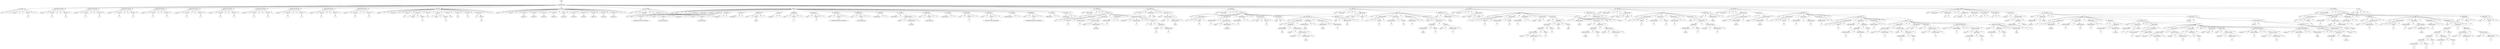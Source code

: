 digraph arbolAST{ 
      n0[label="RAIZ"];
      n1[label="INSTRUCCIONES"];
      n0 -> n1;n2[label="VECTORES"];
      n1 -> n2;n3[label="int"];
      n2 -> n3;n4[label="["];
      n2 -> n4;n5[label="]"];
      n2 -> n5;n6[label="enteros"];
      n2 -> n6;n7[label="="];
      n2 -> n7;n8[label="["];
      n2 -> n8;n9[label="NATIVO"];
      n2 -> n9;n10[label="10"];
      n9 -> n10;n11[label="]"];
      n2 -> n11;n12[label=";"];
      n2 -> n12;n13[label="ASIGNACION-VECTOR"];
      n1 -> n13;n14[label="enteros"];
      n13 -> n14;n15[label="["];
      n13 -> n15;n16[label="NATIVO"];
      n13 -> n16;n17[label="0"];
      n16 -> n17;n18[label="]"];
      n13 -> n18;n19[label="="];
      n13 -> n19;n20[label="NATIVO"];
      n13 -> n20;n21[label="10"];
      n20 -> n21;n22[label=";"];
      n13 -> n22;n23[label="ASIGNACION-VECTOR"];
      n1 -> n23;n24[label="enteros"];
      n23 -> n24;n25[label="["];
      n23 -> n25;n26[label="NATIVO"];
      n23 -> n26;n27[label="1"];
      n26 -> n27;n28[label="]"];
      n23 -> n28;n29[label="="];
      n23 -> n29;n30[label="NATIVO"];
      n23 -> n30;n31[label="5"];
      n30 -> n31;n32[label=";"];
      n23 -> n32;n33[label="ASIGNACION-VECTOR"];
      n1 -> n33;n34[label="enteros"];
      n33 -> n34;n35[label="["];
      n33 -> n35;n36[label="NATIVO"];
      n33 -> n36;n37[label="2"];
      n36 -> n37;n38[label="]"];
      n33 -> n38;n39[label="="];
      n33 -> n39;n40[label="NATIVO"];
      n33 -> n40;n41[label="8"];
      n40 -> n41;n42[label=";"];
      n33 -> n42;n43[label="ASIGNACION-VECTOR"];
      n1 -> n43;n44[label="enteros"];
      n43 -> n44;n45[label="["];
      n43 -> n45;n46[label="NATIVO"];
      n43 -> n46;n47[label="3"];
      n46 -> n47;n48[label="]"];
      n43 -> n48;n49[label="="];
      n43 -> n49;n50[label="NATIVO"];
      n43 -> n50;n51[label="1"];
      n50 -> n51;n52[label=";"];
      n43 -> n52;n53[label="ASIGNACION-VECTOR"];
      n1 -> n53;n54[label="enteros"];
      n53 -> n54;n55[label="["];
      n53 -> n55;n56[label="NATIVO"];
      n53 -> n56;n57[label="4"];
      n56 -> n57;n58[label="]"];
      n53 -> n58;n59[label="="];
      n53 -> n59;n60[label="NATIVO"];
      n53 -> n60;n61[label="3"];
      n60 -> n61;n62[label=";"];
      n53 -> n62;n63[label="ASIGNACION-VECTOR"];
      n1 -> n63;n64[label="enteros"];
      n63 -> n64;n65[label="["];
      n63 -> n65;n66[label="NATIVO"];
      n63 -> n66;n67[label="5"];
      n66 -> n67;n68[label="]"];
      n63 -> n68;n69[label="="];
      n63 -> n69;n70[label="NATIVO"];
      n63 -> n70;n71[label="7"];
      n70 -> n71;n72[label=";"];
      n63 -> n72;n73[label="ASIGNACION-VECTOR"];
      n1 -> n73;n74[label="enteros"];
      n73 -> n74;n75[label="["];
      n73 -> n75;n76[label="NATIVO"];
      n73 -> n76;n77[label="6"];
      n76 -> n77;n78[label="]"];
      n73 -> n78;n79[label="="];
      n73 -> n79;n80[label="NATIVO"];
      n73 -> n80;n81[label="9"];
      n80 -> n81;n82[label=";"];
      n73 -> n82;n83[label="ASIGNACION-VECTOR"];
      n1 -> n83;n84[label="enteros"];
      n83 -> n84;n85[label="["];
      n83 -> n85;n86[label="NATIVO"];
      n83 -> n86;n87[label="7"];
      n86 -> n87;n88[label="]"];
      n83 -> n88;n89[label="="];
      n83 -> n89;n90[label="NATIVO"];
      n83 -> n90;n91[label="6"];
      n90 -> n91;n92[label=";"];
      n83 -> n92;n93[label="ASIGNACION-VECTOR"];
      n1 -> n93;n94[label="enteros"];
      n93 -> n94;n95[label="["];
      n93 -> n95;n96[label="NATIVO"];
      n93 -> n96;n97[label="8"];
      n96 -> n97;n98[label="]"];
      n93 -> n98;n99[label="="];
      n93 -> n99;n100[label="NATIVO"];
      n93 -> n100;n101[label="2"];
      n100 -> n101;n102[label=";"];
      n93 -> n102;n103[label="ASIGNACION-VECTOR"];
      n1 -> n103;n104[label="enteros"];
      n103 -> n104;n105[label="["];
      n103 -> n105;n106[label="NATIVO"];
      n103 -> n106;n107[label="9"];
      n106 -> n107;n108[label="]"];
      n103 -> n108;n109[label="="];
      n103 -> n109;n110[label="NATIVO"];
      n103 -> n110;n111[label="4"];
      n110 -> n111;n112[label=";"];
      n103 -> n112;n113[label="VECTORES"];
      n1 -> n113;n114[label="double"];
      n113 -> n114;n115[label="["];
      n113 -> n115;n116[label="]"];
      n113 -> n116;n117[label="decimales"];
      n113 -> n117;n118[label="="];
      n113 -> n118;n119[label="{"];
      n113 -> n119;n120[label="NATIVO"];
      n113 -> n120;n121[label="3.2"];
      n120 -> n121;n122[label=","];
      n113 -> n122;n123[label="CASTEO"];
      n113 -> n123;n124[label="("];
      n123 -> n124;n125[label="double"];
      n123 -> n125;n126[label=")"];
      n123 -> n126;n127[label="NATIVO"];
      n123 -> n127;n128[label="5"];
      n127 -> n128;n129[label=","];
      n113 -> n129;n130[label="NATIVO"];
      n113 -> n130;n131[label="4.5"];
      n130 -> n131;n132[label=","];
      n113 -> n132;n133[label="CASTEO"];
      n113 -> n133;n134[label="("];
      n133 -> n134;n135[label="double"];
      n133 -> n135;n136[label=")"];
      n133 -> n136;n137[label="NATIVO"];
      n133 -> n137;n138[label="1"];
      n137 -> n138;n139[label=","];
      n113 -> n139;n140[label="NATIVO"];
      n113 -> n140;n141[label="0.25"];
      n140 -> n141;n142[label=","];
      n113 -> n142;n143[label="NATIVO"];
      n113 -> n143;n144[label="10.0"];
      n143 -> n144;n145[label=","];
      n113 -> n145;n146[label="NATIVO"];
      n113 -> n146;n147[label="7.5"];
      n146 -> n147;n148[label=","];
      n113 -> n148;n149[label="ARITMETICA"];
      n113 -> n149;n150[label="6"];
      n149 -> n150;n151[label="NATIVO"];
      n149 -> n151;n152[label="8.5"];
      n151 -> n152;n153[label=","];
      n113 -> n153;n154[label="}"];
      n113 -> n154;n155[label=";"];
      n113 -> n155;n156[label="VECTORES"];
      n1 -> n156;n157[label="string"];
      n156 -> n157;n158[label="["];
      n156 -> n158;n159[label="]"];
      n156 -> n159;n160[label="tablas"];
      n156 -> n160;n161[label="="];
      n156 -> n161;n162[label="{"];
      n156 -> n162;n163[label="NATIVO"];
      n156 -> n163;n164[label="Tabla del 1"];
      n163 -> n164;n165[label=","];
      n156 -> n165;n166[label="NATIVO"];
      n156 -> n166;n167[label="Tabla del 2"];
      n166 -> n167;n168[label=","];
      n156 -> n168;n169[label="NATIVO"];
      n156 -> n169;n170[label="Tabla del 3"];
      n169 -> n170;n171[label=","];
      n156 -> n171;n172[label="NATIVO"];
      n156 -> n172;n173[label="Tabla del 4"];
      n172 -> n173;n174[label=","];
      n156 -> n174;n175[label="NATIVO"];
      n156 -> n175;n176[label="Tabla del 5"];
      n175 -> n176;n177[label=","];
      n156 -> n177;n178[label="NATIVO"];
      n156 -> n178;n179[label="Tabla del 6"];
      n178 -> n179;n180[label=","];
      n156 -> n180;n181[label="NATIVO"];
      n156 -> n181;n182[label="Tabla del 7"];
      n181 -> n182;n183[label=","];
      n156 -> n183;n184[label="NATIVO"];
      n156 -> n184;n185[label="Tabla del 8"];
      n184 -> n185;n186[label=","];
      n156 -> n186;n187[label="NATIVO"];
      n156 -> n187;n188[label="Tabla del 9"];
      n187 -> n188;n189[label=","];
      n156 -> n189;n190[label="NATIVO"];
      n156 -> n190;n191[label="Tabla del 10"];
      n190 -> n191;n192[label=","];
      n156 -> n192;n193[label="}"];
      n156 -> n193;n194[label=";"];
      n156 -> n194;n195[label="VECTORES"];
      n1 -> n195;n196[label="char"];
      n195 -> n196;n197[label="["];
      n195 -> n197;n198[label="]"];
      n195 -> n198;n199[label="abecedario"];
      n195 -> n199;n200[label="="];
      n195 -> n200;n201[label="["];
      n195 -> n201;n202[label="NATIVO"];
      n195 -> n202;n203[label="26"];
      n202 -> n203;n204[label="]"];
      n195 -> n204;n205[label=";"];
      n195 -> n205;n206[label="METODO"];
      n1 -> n206;n207[label="void"];
      n206 -> n207;n208[label="main"];
      n206 -> n208;n209[label="("];
      n206 -> n209;n210[label=")"];
      n206 -> n210;n211[label="{"];
      n206 -> n211;n212[label="IMPRESION"];
      n206 -> n212;n213[label="print"];
      n212 -> n213;n214[label="("];
      n212 -> n214;n215[label="NATIVO"];
      n212 -> n215;n216[label="######## Enteros ########"];
      n215 -> n216;n217[label=")"];
      n212 -> n217;n218[label=";"];
      n212 -> n218;n219[label="IMPRESION"];
      n206 -> n219;n220[label="print"];
      n219 -> n220;n221[label="("];
      n219 -> n221;n222[label="NATIVO"];
      n219 -> n222;n223[label="Vector Desordenado:"];
      n222 -> n223;n224[label=")"];
      n219 -> n224;n225[label=";"];
      n219 -> n225;n226[label="LLAMADA"];
      n206 -> n226;n227[label="printenteros"];
      n226 -> n227;n228[label="("];
      n226 -> n228;n229[label=")"];
      n226 -> n229;n230[label="IMPRESION"];
      n206 -> n230;n231[label="print"];
      n230 -> n231;n232[label="("];
      n230 -> n232;n233[label="NATIVO"];
      n230 -> n233;n234[label="Vector Ordenado:"];
      n233 -> n234;n235[label=")"];
      n230 -> n235;n236[label=";"];
      n230 -> n236;n237[label="LLAMADA"];
      n206 -> n237;n238[label="sortenteros"];
      n237 -> n238;n239[label="("];
      n237 -> n239;n240[label=")"];
      n237 -> n240;n241[label="LLAMADA"];
      n206 -> n241;n242[label="printenteros"];
      n241 -> n242;n243[label="("];
      n241 -> n243;n244[label=")"];
      n241 -> n244;n245[label="IMPRESION"];
      n206 -> n245;n246[label="print"];
      n245 -> n246;n247[label="("];
      n245 -> n247;n248[label="NATIVO"];
      n245 -> n248;n249[label="Pares:"];
      n248 -> n249;n250[label=")"];
      n245 -> n250;n251[label=";"];
      n245 -> n251;n252[label="LLAMADA"];
      n206 -> n252;n253[label="printpares"];
      n252 -> n253;n254[label="("];
      n252 -> n254;n255[label=")"];
      n252 -> n255;n256[label="IMPRESION"];
      n206 -> n256;n257[label="print"];
      n256 -> n257;n258[label="("];
      n256 -> n258;n259[label="NATIVO"];
      n256 -> n259;n260[label=""];
      n259 -> n260;n261[label=")"];
      n256 -> n261;n262[label=";"];
      n256 -> n262;n263[label="IMPRESION"];
      n206 -> n263;n264[label="print"];
      n263 -> n264;n265[label="("];
      n263 -> n265;n266[label="NATIVO"];
      n263 -> n266;n267[label=""];
      n266 -> n267;n268[label=")"];
      n263 -> n268;n269[label=";"];
      n263 -> n269;n270[label="IMPRESION"];
      n206 -> n270;n271[label="print"];
      n270 -> n271;n272[label="("];
      n270 -> n272;n273[label="NATIVO"];
      n270 -> n273;n274[label="######## Decimales ########"];
      n273 -> n274;n275[label=")"];
      n270 -> n275;n276[label=";"];
      n270 -> n276;n277[label="IMPRESION"];
      n206 -> n277;n278[label="print"];
      n277 -> n278;n279[label="("];
      n277 -> n279;n280[label="NATIVO"];
      n277 -> n280;n281[label="Vector Desordenado:"];
      n280 -> n281;n282[label=")"];
      n277 -> n282;n283[label=";"];
      n277 -> n283;n284[label="LLAMADA"];
      n206 -> n284;n285[label="printdecimales"];
      n284 -> n285;n286[label="("];
      n284 -> n286;n287[label=")"];
      n284 -> n287;n288[label="LLAMADA"];
      n206 -> n288;n289[label="sortdecimales"];
      n288 -> n289;n290[label="("];
      n288 -> n290;n291[label="FUNCION-NATIVA"];
      n288 -> n291;n292[label="length"];
      n291 -> n292;n293[label="("];
      n291 -> n293;n294[label="IDENTIFICADOR"];
      n291 -> n294;n295[label="decimales"];
      n294 -> n295;n296[label=")"];
      n291 -> n296;n297[label=")"];
      n288 -> n297;n298[label="IMPRESION"];
      n206 -> n298;n299[label="print"];
      n298 -> n299;n300[label="("];
      n298 -> n300;n301[label="NATIVO"];
      n298 -> n301;n302[label="Vector Ordenado:"];
      n301 -> n302;n303[label=")"];
      n298 -> n303;n304[label=";"];
      n298 -> n304;n305[label="LLAMADA"];
      n206 -> n305;n306[label="printdecimales"];
      n305 -> n306;n307[label="("];
      n305 -> n307;n308[label=")"];
      n305 -> n308;n309[label="IMPRESION"];
      n206 -> n309;n310[label="print"];
      n309 -> n310;n311[label="("];
      n309 -> n311;n312[label="NATIVO"];
      n309 -> n312;n313[label=""];
      n312 -> n313;n314[label=")"];
      n309 -> n314;n315[label=";"];
      n309 -> n315;n316[label="IMPRESION"];
      n206 -> n316;n317[label="print"];
      n316 -> n317;n318[label="("];
      n316 -> n318;n319[label="NATIVO"];
      n316 -> n319;n320[label="######## Tablas ########"];
      n319 -> n320;n321[label=")"];
      n316 -> n321;n322[label=";"];
      n316 -> n322;n323[label="LLAMADA"];
      n206 -> n323;n324[label="tablasdemultiplicar"];
      n323 -> n324;n325[label="("];
      n323 -> n325;n326[label=")"];
      n323 -> n326;n327[label="IMPRESION"];
      n206 -> n327;n328[label="print"];
      n327 -> n328;n329[label="("];
      n327 -> n329;n330[label="NATIVO"];
      n327 -> n330;n331[label="######## Abecedario ########"];
      n330 -> n331;n332[label=")"];
      n327 -> n332;n333[label=";"];
      n327 -> n333;n334[label="LLAMADA"];
      n206 -> n334;n335[label="fillabecedario"];
      n334 -> n335;n336[label="("];
      n334 -> n336;n337[label=")"];
      n334 -> n337;n338[label="LLAMADA"];
      n206 -> n338;n339[label="printtriangulo"];
      n338 -> n339;n340[label="("];
      n338 -> n340;n341[label=")"];
      n338 -> n341;n342[label="}"];
      n206 -> n342;n343[label="METODO"];
      n1 -> n343;n344[label="void"];
      n343 -> n344;n345[label="fillabecedario"];
      n343 -> n345;n346[label="("];
      n343 -> n346;n347[label=")"];
      n343 -> n347;n348[label="{"];
      n343 -> n348;n349[label="FOR"];
      n343 -> n349;n350[label="for"];
      n349 -> n350;n351[label="("];
      n349 -> n351;n352[label="DECLARACION"];
      n349 -> n352;n353[label="int"];
      n352 -> n353;n354[label="i"];
      n352 -> n354;n355[label="="];
      n352 -> n355;n356[label="NATIVO"];
      n352 -> n356;n357[label="0"];
      n356 -> n357;n358[label=";"];
      n352 -> n358;n359[label=";"];
      n349 -> n359;n360[label="RELACIONAL"];
      n349 -> n360;n361[label="IDENTIFICADOR"];
      n360 -> n361;n362[label="i"];
      n361 -> n362;n363[label="<"];
      n360 -> n363;n364[label="FUNCION-NATIVA"];
      n360 -> n364;n365[label="length"];
      n364 -> n365;n366[label="("];
      n364 -> n366;n367[label="IDENTIFICADOR"];
      n364 -> n367;n368[label="abecedario"];
      n367 -> n368;n369[label=")"];
      n364 -> n369;n370[label=";"];
      n349 -> n370;n371[label="INCREMENTO"];
      n349 -> n371;n372[label="IDENTIFICADOR"];
      n371 -> n372;n373[label="i"];
      n372 -> n373;n374[label="+"];
      n371 -> n374;n375[label="+"];
      n371 -> n375;n376[label=")"];
      n349 -> n376;n377[label="{"];
      n349 -> n377;n378[label="ASIGNACION-VECTOR"];
      n349 -> n378;n379[label="abecedario"];
      n378 -> n379;n380[label="["];
      n378 -> n380;n381[label="IDENTIFICADOR"];
      n378 -> n381;n382[label="i"];
      n381 -> n382;n383[label="]"];
      n378 -> n383;n384[label="="];
      n378 -> n384;n385[label="CASTEO"];
      n378 -> n385;n386[label="("];
      n385 -> n386;n387[label="char"];
      n385 -> n387;n388[label=")"];
      n385 -> n388;n389[label="ARITMETICA"];
      n385 -> n389;n390[label="NATIVO"];
      n389 -> n390;n391[label="97"];
      n390 -> n391;n392[label="+"];
      n389 -> n392;n393[label="IDENTIFICADOR"];
      n389 -> n393;n394[label="i"];
      n393 -> n394;n395[label=";"];
      n378 -> n395;n396[label="}"];
      n349 -> n396;n397[label="}"];
      n343 -> n397;n398[label="FUNCION"];
      n1 -> n398;n399[label="int"];
      n398 -> n399;n400[label="getval"];
      n398 -> n400;n401[label="("];
      n398 -> n401;n402[label="PARAMETROS"];
      n398 -> n402;n403[label="int"];
      n402 -> n403;n404[label="indice"];
      n402 -> n404;n405[label=")"];
      n398 -> n405;n406[label="{"];
      n398 -> n406;n407[label="RETURN"];
      n398 -> n407;n408[label="return"];
      n407 -> n408;n409[label="ACCESO-VECTOR"];
      n407 -> n409;n410[label="enteros"];
      n409 -> n410;n411[label="["];
      n409 -> n411;n412[label="IDENTIFICADOR"];
      n409 -> n412;n413[label="indice"];
      n412 -> n413;n414[label="]"];
      n409 -> n414;n415[label=";"];
      n407 -> n415;n416[label="}"];
      n398 -> n416;n417[label="METODO"];
      n1 -> n417;n418[label="void"];
      n417 -> n418;n419[label="printtriangulo"];
      n417 -> n419;n420[label="("];
      n417 -> n420;n421[label=")"];
      n417 -> n421;n422[label="{"];
      n417 -> n422;n423[label="FOR"];
      n417 -> n423;n424[label="for"];
      n423 -> n424;n425[label="("];
      n423 -> n425;n426[label="DECLARACION"];
      n423 -> n426;n427[label="int"];
      n426 -> n427;n428[label="i"];
      n426 -> n428;n429[label="="];
      n426 -> n429;n430[label="NATIVO"];
      n426 -> n430;n431[label="0"];
      n430 -> n431;n432[label=";"];
      n426 -> n432;n433[label=";"];
      n423 -> n433;n434[label="RELACIONAL"];
      n423 -> n434;n435[label="IDENTIFICADOR"];
      n434 -> n435;n436[label="i"];
      n435 -> n436;n437[label="<"];
      n434 -> n437;n438[label="FUNCION-NATIVA"];
      n434 -> n438;n439[label="length"];
      n438 -> n439;n440[label="("];
      n438 -> n440;n441[label="IDENTIFICADOR"];
      n438 -> n441;n442[label="abecedario"];
      n441 -> n442;n443[label=")"];
      n438 -> n443;n444[label=";"];
      n423 -> n444;n445[label="INCREMENTO"];
      n423 -> n445;n446[label="IDENTIFICADOR"];
      n445 -> n446;n447[label="i"];
      n446 -> n447;n448[label="+"];
      n445 -> n448;n449[label="+"];
      n445 -> n449;n450[label=")"];
      n423 -> n450;n451[label="{"];
      n423 -> n451;n452[label="DECLARACION"];
      n423 -> n452;n453[label="int"];
      n452 -> n453;n454[label="indice"];
      n452 -> n454;n455[label="="];
      n452 -> n455;n456[label="NATIVO"];
      n452 -> n456;n457[label="0"];
      n456 -> n457;n458[label=";"];
      n452 -> n458;n459[label="DECLARACION"];
      n423 -> n459;n460[label="string"];
      n459 -> n460;n461[label="fila"];
      n459 -> n461;n462[label=";"];
      n459 -> n462;n463[label="DO_WHILE"];
      n423 -> n463;n464[label="do"];
      n463 -> n464;n465[label="{"];
      n463 -> n465;n466[label="ASIGNACION"];
      n463 -> n466;n467[label="fila"];
      n466 -> n467;n468[label="="];
      n466 -> n468;n469[label="ARITMETICA"];
      n466 -> n469;n470[label="IDENTIFICADOR"];
      n469 -> n470;n471[label="fila"];
      n470 -> n471;n472[label="+"];
      n469 -> n472;n473[label="FUNCION-NATIVA"];
      n469 -> n473;n474[label="tostring"];
      n473 -> n474;n475[label="("];
      n473 -> n475;n476[label="ACCESO-VECTOR"];
      n473 -> n476;n477[label="abecedario"];
      n476 -> n477;n478[label="["];
      n476 -> n478;n479[label="IDENTIFICADOR"];
      n476 -> n479;n480[label="indice"];
      n479 -> n480;n481[label="]"];
      n476 -> n481;n482[label=")"];
      n473 -> n482;n483[label=";"];
      n466 -> n483;n484[label="INCREMENTO"];
      n463 -> n484;n485[label="IDENTIFICADOR"];
      n484 -> n485;n486[label="indice"];
      n485 -> n486;n487[label="+"];
      n484 -> n487;n488[label="+"];
      n484 -> n488;n489[label="("];
      n463 -> n489;n490[label="RELACIONAL"];
      n463 -> n490;n491[label="IDENTIFICADOR"];
      n490 -> n491;n492[label="indice"];
      n491 -> n492;n493[label="<"];
      n490 -> n493;n494[label="IDENTIFICADOR"];
      n490 -> n494;n495[label="i"];
      n494 -> n495;n496[label=")"];
      n463 -> n496;n497[label="}"];
      n463 -> n497;n498[label="IMPRESION"];
      n423 -> n498;n499[label="print"];
      n498 -> n499;n500[label="("];
      n498 -> n500;n501[label="IDENTIFICADOR"];
      n498 -> n501;n502[label="fila"];
      n501 -> n502;n503[label=")"];
      n498 -> n503;n504[label=";"];
      n498 -> n504;n505[label="}"];
      n423 -> n505;n506[label="}"];
      n417 -> n506;n507[label="METODO"];
      n1 -> n507;n508[label="void"];
      n507 -> n508;n509[label="printenteros"];
      n507 -> n509;n510[label="("];
      n507 -> n510;n511[label=")"];
      n507 -> n511;n512[label="{"];
      n507 -> n512;n513[label="DECLARACION"];
      n507 -> n513;n514[label="string"];
      n513 -> n514;n515[label="cadena"];
      n513 -> n515;n516[label="="];
      n513 -> n516;n517[label="NATIVO"];
      n513 -> n517;n518[label=" "];
      n517 -> n518;n519[label=";"];
      n513 -> n519;n520[label="FOR"];
      n507 -> n520;n521[label="for"];
      n520 -> n521;n522[label="("];
      n520 -> n522;n523[label="DECLARACION"];
      n520 -> n523;n524[label="int"];
      n523 -> n524;n525[label="i"];
      n523 -> n525;n526[label="="];
      n523 -> n526;n527[label="NATIVO"];
      n523 -> n527;n528[label="0"];
      n527 -> n528;n529[label=";"];
      n523 -> n529;n530[label=";"];
      n520 -> n530;n531[label="RELACIONAL"];
      n520 -> n531;n532[label="IDENTIFICADOR"];
      n531 -> n532;n533[label="i"];
      n532 -> n533;n534[label="<"];
      n531 -> n534;n535[label="NATIVO"];
      n531 -> n535;n536[label="10"];
      n535 -> n536;n537[label=";"];
      n520 -> n537;n538[label="INCREMENTO"];
      n520 -> n538;n539[label="IDENTIFICADOR"];
      n538 -> n539;n540[label="i"];
      n539 -> n540;n541[label="+"];
      n538 -> n541;n542[label="+"];
      n538 -> n542;n543[label=")"];
      n520 -> n543;n544[label="{"];
      n520 -> n544;n545[label="ASIGNACION"];
      n520 -> n545;n546[label="cadena"];
      n545 -> n546;n547[label="="];
      n545 -> n547;n548[label="ARITMETICA"];
      n545 -> n548;n549[label="ARITMETICA"];
      n548 -> n549;n550[label="IDENTIFICADOR"];
      n549 -> n550;n551[label="cadena"];
      n550 -> n551;n552[label="+"];
      n549 -> n552;n553[label="NATIVO"];
      n549 -> n553;n554[label=" | "];
      n553 -> n554;n555[label="+"];
      n548 -> n555;n556[label="LLAMADA"];
      n548 -> n556;n557[label="getval"];
      n556 -> n557;n558[label="("];
      n556 -> n558;n559[label="IDENTIFICADOR"];
      n556 -> n559;n560[label="i"];
      n559 -> n560;n561[label=")"];
      n556 -> n561;n562[label=";"];
      n545 -> n562;n563[label="}"];
      n520 -> n563;n564[label="IMPRESION"];
      n507 -> n564;n565[label="print"];
      n564 -> n565;n566[label="("];
      n564 -> n566;n567[label="IDENTIFICADOR"];
      n564 -> n567;n568[label="cadena"];
      n567 -> n568;n569[label=")"];
      n564 -> n569;n570[label=";"];
      n564 -> n570;n571[label="}"];
      n507 -> n571;n572[label="METODO"];
      n1 -> n572;n573[label="void"];
      n572 -> n573;n574[label="printpares"];
      n572 -> n574;n575[label="("];
      n572 -> n575;n576[label=")"];
      n572 -> n576;n577[label="{"];
      n572 -> n577;n578[label="DECLARACION"];
      n572 -> n578;n579[label="string"];
      n578 -> n579;n580[label="cadena"];
      n578 -> n580;n581[label="="];
      n578 -> n581;n582[label="NATIVO"];
      n578 -> n582;n583[label=" "];
      n582 -> n583;n584[label=";"];
      n578 -> n584;n585[label="FOR"];
      n572 -> n585;n586[label="for"];
      n585 -> n586;n587[label="("];
      n585 -> n587;n588[label="DECLARACION"];
      n585 -> n588;n589[label="int"];
      n588 -> n589;n590[label="i"];
      n588 -> n590;n591[label="="];
      n588 -> n591;n592[label="NATIVO"];
      n588 -> n592;n593[label="0"];
      n592 -> n593;n594[label=";"];
      n588 -> n594;n595[label=";"];
      n585 -> n595;n596[label="RELACIONAL"];
      n585 -> n596;n597[label="IDENTIFICADOR"];
      n596 -> n597;n598[label="i"];
      n597 -> n598;n599[label="<"];
      n596 -> n599;n600[label="NATIVO"];
      n596 -> n600;n601[label="10"];
      n600 -> n601;n602[label=";"];
      n585 -> n602;n603[label="INCREMENTO"];
      n585 -> n603;n604[label="IDENTIFICADOR"];
      n603 -> n604;n605[label="i"];
      n604 -> n605;n606[label="+"];
      n603 -> n606;n607[label="+"];
      n603 -> n607;n608[label=")"];
      n585 -> n608;n609[label="{"];
      n585 -> n609;n610[label="DECLARACION"];
      n585 -> n610;n611[label="boolean"];
      n610 -> n611;n612[label="espar"];
      n610 -> n612;n613[label=";"];
      n610 -> n613;n614[label="ASIGNACION"];
      n585 -> n614;n615[label="espar"];
      n614 -> n615;n616[label="="];
      n614 -> n616;n617[label="TERNARIO"];
      n614 -> n617;n618[label="RELACIONAL"];
      n617 -> n618;n619[label="ARITMETICA"];
      n618 -> n619;n620[label="ACCESO-VECTOR"];
      n619 -> n620;n621[label="enteros"];
      n620 -> n621;n622[label="["];
      n620 -> n622;n623[label="IDENTIFICADOR"];
      n620 -> n623;n624[label="i"];
      n623 -> n624;n625[label="]"];
      n620 -> n625;n626[label="%"];
      n619 -> n626;n627[label="NATIVO"];
      n619 -> n627;n628[label="2"];
      n627 -> n628;n629[label="=="];
      n618 -> n629;n630[label="NATIVO"];
      n618 -> n630;n631[label="0"];
      n630 -> n631;n632[label="?"];
      n617 -> n632;n633[label="NATIVO"];
      n617 -> n633;n634[label="true"];
      n633 -> n634;n635[label=":"];
      n617 -> n635;n636[label="NATIVO"];
      n617 -> n636;n637[label="false"];
      n636 -> n637;n638[label=";"];
      n614 -> n638;n639[label="IF"];
      n585 -> n639;n640[label="if"];
      n639 -> n640;n641[label="("];
      n639 -> n641;n642[label="IDENTIFICADOR"];
      n639 -> n642;n643[label="espar"];
      n642 -> n643;n644[label=")"];
      n639 -> n644;n645[label="{"];
      n639 -> n645;n646[label="ASIGNACION"];
      n639 -> n646;n647[label="cadena"];
      n646 -> n647;n648[label="="];
      n646 -> n648;n649[label="ARITMETICA"];
      n646 -> n649;n650[label="ARITMETICA"];
      n649 -> n650;n651[label="IDENTIFICADOR"];
      n650 -> n651;n652[label="cadena"];
      n651 -> n652;n653[label="+"];
      n650 -> n653;n654[label="NATIVO"];
      n650 -> n654;n655[label=" | "];
      n654 -> n655;n656[label="+"];
      n649 -> n656;n657[label="ACCESO-VECTOR"];
      n649 -> n657;n658[label="enteros"];
      n657 -> n658;n659[label="["];
      n657 -> n659;n660[label="IDENTIFICADOR"];
      n657 -> n660;n661[label="i"];
      n660 -> n661;n662[label="]"];
      n657 -> n662;n663[label=";"];
      n646 -> n663;n664[label="}"];
      n639 -> n664;n665[label="else"];
      n639 -> n665;n666[label="{"];
      n639 -> n666;n667[label="}"];
      n639 -> n667;n668[label="}"];
      n585 -> n668;n669[label="IMPRESION"];
      n572 -> n669;n670[label="print"];
      n669 -> n670;n671[label="("];
      n669 -> n671;n672[label="IDENTIFICADOR"];
      n669 -> n672;n673[label="cadena"];
      n672 -> n673;n674[label=")"];
      n669 -> n674;n675[label=";"];
      n669 -> n675;n676[label="}"];
      n572 -> n676;n677[label="METODO"];
      n1 -> n677;n678[label="void"];
      n677 -> n678;n679[label="printdecimales"];
      n677 -> n679;n680[label="("];
      n677 -> n680;n681[label=")"];
      n677 -> n681;n682[label="{"];
      n677 -> n682;n683[label="DECLARACION"];
      n677 -> n683;n684[label="string"];
      n683 -> n684;n685[label="cadena"];
      n683 -> n685;n686[label="="];
      n683 -> n686;n687[label="NATIVO"];
      n683 -> n687;n688[label=" "];
      n687 -> n688;n689[label=";"];
      n683 -> n689;n690[label="FOR"];
      n677 -> n690;n691[label="for"];
      n690 -> n691;n692[label="("];
      n690 -> n692;n693[label="DECLARACION"];
      n690 -> n693;n694[label="int"];
      n693 -> n694;n695[label="i"];
      n693 -> n695;n696[label="="];
      n693 -> n696;n697[label="NATIVO"];
      n693 -> n697;n698[label="0"];
      n697 -> n698;n699[label=";"];
      n693 -> n699;n700[label=";"];
      n690 -> n700;n701[label="RELACIONAL"];
      n690 -> n701;n702[label="IDENTIFICADOR"];
      n701 -> n702;n703[label="i"];
      n702 -> n703;n704[label="<"];
      n701 -> n704;n705[label="NATIVO"];
      n701 -> n705;n706[label="8"];
      n705 -> n706;n707[label=";"];
      n690 -> n707;n708[label="INCREMENTO"];
      n690 -> n708;n709[label="IDENTIFICADOR"];
      n708 -> n709;n710[label="i"];
      n709 -> n710;n711[label="+"];
      n708 -> n711;n712[label="+"];
      n708 -> n712;n713[label=")"];
      n690 -> n713;n714[label="{"];
      n690 -> n714;n715[label="ASIGNACION"];
      n690 -> n715;n716[label="cadena"];
      n715 -> n716;n717[label="="];
      n715 -> n717;n718[label="ARITMETICA"];
      n715 -> n718;n719[label="ARITMETICA"];
      n718 -> n719;n720[label="IDENTIFICADOR"];
      n719 -> n720;n721[label="cadena"];
      n720 -> n721;n722[label="+"];
      n719 -> n722;n723[label="NATIVO"];
      n719 -> n723;n724[label=" | "];
      n723 -> n724;n725[label="+"];
      n718 -> n725;n726[label="ACCESO-VECTOR"];
      n718 -> n726;n727[label="decimales"];
      n726 -> n727;n728[label="["];
      n726 -> n728;n729[label="IDENTIFICADOR"];
      n726 -> n729;n730[label="i"];
      n729 -> n730;n731[label="]"];
      n726 -> n731;n732[label=";"];
      n715 -> n732;n733[label="}"];
      n690 -> n733;n734[label="IMPRESION"];
      n677 -> n734;n735[label="print"];
      n734 -> n735;n736[label="("];
      n734 -> n736;n737[label="IDENTIFICADOR"];
      n734 -> n737;n738[label="cadena"];
      n737 -> n738;n739[label=")"];
      n734 -> n739;n740[label=";"];
      n734 -> n740;n741[label="}"];
      n677 -> n741;n742[label="METODO"];
      n1 -> n742;n743[label="void"];
      n742 -> n743;n744[label="sortenteros"];
      n742 -> n744;n745[label="("];
      n742 -> n745;n746[label=")"];
      n742 -> n746;n747[label="{"];
      n742 -> n747;n748[label="DECLARACION"];
      n742 -> n748;n749[label="int"];
      n748 -> n749;n750[label="n"];
      n748 -> n750;n751[label="="];
      n748 -> n751;n752[label="FUNCION-NATIVA"];
      n748 -> n752;n753[label="length"];
      n752 -> n753;n754[label="("];
      n752 -> n754;n755[label="IDENTIFICADOR"];
      n752 -> n755;n756[label="enteros"];
      n755 -> n756;n757[label=")"];
      n752 -> n757;n758[label=";"];
      n748 -> n758;n759[label="ASIGNACION"];
      n742 -> n759;n760[label="n"];
      n759 -> n760;n761[label="="];
      n759 -> n761;n762[label="FUNCION-NATIVA"];
      n759 -> n762;n763[label="length"];
      n762 -> n763;n764[label="("];
      n762 -> n764;n765[label="IDENTIFICADOR"];
      n762 -> n765;n766[label="enteros"];
      n765 -> n766;n767[label=")"];
      n762 -> n767;n768[label=";"];
      n759 -> n768;n769[label="FOR"];
      n742 -> n769;n770[label="for"];
      n769 -> n770;n771[label="("];
      n769 -> n771;n772[label="DECLARACION"];
      n769 -> n772;n773[label="int"];
      n772 -> n773;n774[label="i"];
      n772 -> n774;n775[label="="];
      n772 -> n775;n776[label="NATIVO"];
      n772 -> n776;n777[label="0"];
      n776 -> n777;n778[label=";"];
      n772 -> n778;n779[label=";"];
      n769 -> n779;n780[label="RELACIONAL"];
      n769 -> n780;n781[label="IDENTIFICADOR"];
      n780 -> n781;n782[label="i"];
      n781 -> n782;n783[label="<"];
      n780 -> n783;n784[label="IDENTIFICADOR"];
      n780 -> n784;n785[label="n"];
      n784 -> n785;n786[label=";"];
      n769 -> n786;n787[label="INCREMENTO"];
      n769 -> n787;n788[label="IDENTIFICADOR"];
      n787 -> n788;n789[label="i"];
      n788 -> n789;n790[label="+"];
      n787 -> n790;n791[label="+"];
      n787 -> n791;n792[label=")"];
      n769 -> n792;n793[label="{"];
      n769 -> n793;n794[label="FOR"];
      n769 -> n794;n795[label="for"];
      n794 -> n795;n796[label="("];
      n794 -> n796;n797[label="DECLARACION"];
      n794 -> n797;n798[label="int"];
      n797 -> n798;n799[label="j"];
      n797 -> n799;n800[label="="];
      n797 -> n800;n801[label="NATIVO"];
      n797 -> n801;n802[label="0"];
      n801 -> n802;n803[label=";"];
      n797 -> n803;n804[label=";"];
      n794 -> n804;n805[label="RELACIONAL"];
      n794 -> n805;n806[label="IDENTIFICADOR"];
      n805 -> n806;n807[label="j"];
      n806 -> n807;n808[label="<"];
      n805 -> n808;n809[label="ARITMETICA"];
      n805 -> n809;n810[label="ARITMETICA"];
      n809 -> n810;n811[label="IDENTIFICADOR"];
      n810 -> n811;n812[label="n"];
      n811 -> n812;n813[label="-"];
      n810 -> n813;n814[label="IDENTIFICADOR"];
      n810 -> n814;n815[label="i"];
      n814 -> n815;n816[label="-"];
      n809 -> n816;n817[label="NATIVO"];
      n809 -> n817;n818[label="1"];
      n817 -> n818;n819[label=";"];
      n794 -> n819;n820[label="INCREMENTO"];
      n794 -> n820;n821[label="IDENTIFICADOR"];
      n820 -> n821;n822[label="j"];
      n821 -> n822;n823[label="+"];
      n820 -> n823;n824[label="+"];
      n820 -> n824;n825[label=")"];
      n794 -> n825;n826[label="{"];
      n794 -> n826;n827[label="IF"];
      n794 -> n827;n828[label="if"];
      n827 -> n828;n829[label="("];
      n827 -> n829;n830[label="RELACIONAL"];
      n827 -> n830;n831[label="ACCESO-VECTOR"];
      n830 -> n831;n832[label="enteros"];
      n831 -> n832;n833[label="["];
      n831 -> n833;n834[label="IDENTIFICADOR"];
      n831 -> n834;n835[label="j"];
      n834 -> n835;n836[label="]"];
      n831 -> n836;n837[label=">"];
      n830 -> n837;n838[label="ACCESO-VECTOR"];
      n830 -> n838;n839[label="enteros"];
      n838 -> n839;n840[label="["];
      n838 -> n840;n841[label="ARITMETICA"];
      n838 -> n841;n842[label="IDENTIFICADOR"];
      n841 -> n842;n843[label="j"];
      n842 -> n843;n844[label="+"];
      n841 -> n844;n845[label="NATIVO"];
      n841 -> n845;n846[label="1"];
      n845 -> n846;n847[label="]"];
      n838 -> n847;n848[label=")"];
      n827 -> n848;n849[label="{"];
      n827 -> n849;n850[label="DECLARACION"];
      n827 -> n850;n851[label="int"];
      n850 -> n851;n852[label="temp"];
      n850 -> n852;n853[label=";"];
      n850 -> n853;n854[label="ASIGNACION"];
      n827 -> n854;n855[label="temp"];
      n854 -> n855;n856[label="="];
      n854 -> n856;n857[label="ACCESO-VECTOR"];
      n854 -> n857;n858[label="enteros"];
      n857 -> n858;n859[label="["];
      n857 -> n859;n860[label="IDENTIFICADOR"];
      n857 -> n860;n861[label="j"];
      n860 -> n861;n862[label="]"];
      n857 -> n862;n863[label=";"];
      n854 -> n863;n864[label="ASIGNACION-VECTOR"];
      n827 -> n864;n865[label="enteros"];
      n864 -> n865;n866[label="["];
      n864 -> n866;n867[label="IDENTIFICADOR"];
      n864 -> n867;n868[label="j"];
      n867 -> n868;n869[label="]"];
      n864 -> n869;n870[label="="];
      n864 -> n870;n871[label="ACCESO-VECTOR"];
      n864 -> n871;n872[label="enteros"];
      n871 -> n872;n873[label="["];
      n871 -> n873;n874[label="ARITMETICA"];
      n871 -> n874;n875[label="IDENTIFICADOR"];
      n874 -> n875;n876[label="j"];
      n875 -> n876;n877[label="+"];
      n874 -> n877;n878[label="NATIVO"];
      n874 -> n878;n879[label="1"];
      n878 -> n879;n880[label="]"];
      n871 -> n880;n881[label=";"];
      n864 -> n881;n882[label="ASIGNACION-VECTOR"];
      n827 -> n882;n883[label="enteros"];
      n882 -> n883;n884[label="["];
      n882 -> n884;n885[label="ARITMETICA"];
      n882 -> n885;n886[label="IDENTIFICADOR"];
      n885 -> n886;n887[label="j"];
      n886 -> n887;n888[label="+"];
      n885 -> n888;n889[label="NATIVO"];
      n885 -> n889;n890[label="1"];
      n889 -> n890;n891[label="]"];
      n882 -> n891;n892[label="="];
      n882 -> n892;n893[label="IDENTIFICADOR"];
      n882 -> n893;n894[label="temp"];
      n893 -> n894;n895[label=";"];
      n882 -> n895;n896[label="}"];
      n827 -> n896;n897[label="}"];
      n794 -> n897;n898[label="}"];
      n769 -> n898;n899[label="}"];
      n742 -> n899;n900[label="METODO"];
      n1 -> n900;n901[label="void"];
      n900 -> n901;n902[label="sortdecimales"];
      n900 -> n902;n903[label="("];
      n900 -> n903;n904[label="PARAMETROS"];
      n900 -> n904;n905[label="int"];
      n904 -> n905;n906[label="n"];
      n904 -> n906;n907[label=")"];
      n900 -> n907;n908[label="{"];
      n900 -> n908;n909[label="DECLARACION"];
      n900 -> n909;n910[label="int"];
      n909 -> n910;n911[label="intervalo"];
      n909 -> n911;n912[label=";"];
      n909 -> n912;n913[label="DECLARACION"];
      n900 -> n913;n914[label="int"];
      n913 -> n914;n915[label="i"];
      n913 -> n915;n916[label=";"];
      n913 -> n916;n917[label="DECLARACION"];
      n900 -> n917;n918[label="int"];
      n917 -> n918;n919[label="j"];
      n917 -> n919;n920[label=";"];
      n917 -> n920;n921[label="DECLARACION"];
      n900 -> n921;n922[label="int"];
      n921 -> n922;n923[label="k"];
      n921 -> n923;n924[label=";"];
      n921 -> n924;n925[label="ASIGNACION"];
      n900 -> n925;n926[label="intervalo"];
      n925 -> n926;n927[label="="];
      n925 -> n927;n928[label="FUNCION-NATIVA"];
      n925 -> n928;n929[label="truncate"];
      n928 -> n929;n930[label="("];
      n928 -> n930;n931[label="ARITMETICA"];
      n928 -> n931;n932[label="IDENTIFICADOR"];
      n931 -> n932;n933[label="n"];
      n932 -> n933;n934[label="/"];
      n931 -> n934;n935[label="NATIVO"];
      n931 -> n935;n936[label="2"];
      n935 -> n936;n937[label=")"];
      n928 -> n937;n938[label=";"];
      n925 -> n938;n939[label="DO_WHILE"];
      n900 -> n939;n940[label="while"];
      n939 -> n940;n941[label="("];
      n939 -> n941;n942[label="RELACIONAL"];
      n939 -> n942;n943[label="IDENTIFICADOR"];
      n942 -> n943;n944[label="intervalo"];
      n943 -> n944;n945[label=">"];
      n942 -> n945;n946[label="NATIVO"];
      n942 -> n946;n947[label="0"];
      n946 -> n947;n948[label=")"];
      n939 -> n948;n949[label="{"];
      n939 -> n949;n950[label="FOR"];
      n939 -> n950;n951[label="for"];
      n950 -> n951;n952[label="("];
      n950 -> n952;n953[label="ASIGNACION"];
      n950 -> n953;n954[label="i"];
      n953 -> n954;n955[label="="];
      n953 -> n955;n956[label="IDENTIFICADOR"];
      n953 -> n956;n957[label="intervalo"];
      n956 -> n957;n958[label=";"];
      n953 -> n958;n959[label=";"];
      n950 -> n959;n960[label="RELACIONAL"];
      n950 -> n960;n961[label="IDENTIFICADOR"];
      n960 -> n961;n962[label="i"];
      n961 -> n962;n963[label="<"];
      n960 -> n963;n964[label="IDENTIFICADOR"];
      n960 -> n964;n965[label="n"];
      n964 -> n965;n966[label=";"];
      n950 -> n966;n967[label="INCREMENTO"];
      n950 -> n967;n968[label="IDENTIFICADOR"];
      n967 -> n968;n969[label="i"];
      n968 -> n969;n970[label="+"];
      n967 -> n970;n971[label="+"];
      n967 -> n971;n972[label=")"];
      n950 -> n972;n973[label="{"];
      n950 -> n973;n974[label="ASIGNACION"];
      n950 -> n974;n975[label="j"];
      n974 -> n975;n976[label="="];
      n974 -> n976;n977[label="ARITMETICA"];
      n974 -> n977;n978[label="IDENTIFICADOR"];
      n977 -> n978;n979[label="i"];
      n978 -> n979;n980[label="-"];
      n977 -> n980;n981[label="IDENTIFICADOR"];
      n977 -> n981;n982[label="intervalo"];
      n981 -> n982;n983[label=";"];
      n974 -> n983;n984[label="DO_WHILE"];
      n950 -> n984;n985[label="while"];
      n984 -> n985;n986[label="("];
      n984 -> n986;n987[label="RELACIONAL"];
      n984 -> n987;n988[label="IDENTIFICADOR"];
      n987 -> n988;n989[label="j"];
      n988 -> n989;n990[label=">="];
      n987 -> n990;n991[label="NATIVO"];
      n987 -> n991;n992[label="0"];
      n991 -> n992;n993[label=")"];
      n984 -> n993;n994[label="{"];
      n984 -> n994;n995[label="ASIGNACION"];
      n984 -> n995;n996[label="k"];
      n995 -> n996;n997[label="="];
      n995 -> n997;n998[label="ARITMETICA"];
      n995 -> n998;n999[label="IDENTIFICADOR"];
      n998 -> n999;n1000[label="j"];
      n999 -> n1000;n1001[label="+"];
      n998 -> n1001;n1002[label="IDENTIFICADOR"];
      n998 -> n1002;n1003[label="intervalo"];
      n1002 -> n1003;n1004[label=";"];
      n995 -> n1004;n1005[label="IF"];
      n984 -> n1005;n1006[label="if"];
      n1005 -> n1006;n1007[label="("];
      n1005 -> n1007;n1008[label="RELACIONAL"];
      n1005 -> n1008;n1009[label="ACCESO-VECTOR"];
      n1008 -> n1009;n1010[label="decimales"];
      n1009 -> n1010;n1011[label="["];
      n1009 -> n1011;n1012[label="IDENTIFICADOR"];
      n1009 -> n1012;n1013[label="j"];
      n1012 -> n1013;n1014[label="]"];
      n1009 -> n1014;n1015[label="<="];
      n1008 -> n1015;n1016[label="ACCESO-VECTOR"];
      n1008 -> n1016;n1017[label="decimales"];
      n1016 -> n1017;n1018[label="["];
      n1016 -> n1018;n1019[label="IDENTIFICADOR"];
      n1016 -> n1019;n1020[label="k"];
      n1019 -> n1020;n1021[label="]"];
      n1016 -> n1021;n1022[label=")"];
      n1005 -> n1022;n1023[label="{"];
      n1005 -> n1023;n1024[label="ASIGNACION"];
      n1005 -> n1024;n1025[label="j"];
      n1024 -> n1025;n1026[label="="];
      n1024 -> n1026;n1027[label="ARITMETICA"];
      n1024 -> n1027;n1028[label="6"];
      n1027 -> n1028;n1029[label="NATIVO"];
      n1027 -> n1029;n1030[label="1"];
      n1029 -> n1030;n1031[label=";"];
      n1024 -> n1031;n1032[label="}"];
      n1005 -> n1032;n1033[label="else"];
      n1005 -> n1033;n1034[label="{"];
      n1005 -> n1034;n1035[label="DECLARACION"];
      n1005 -> n1035;n1036[label="double"];
      n1035 -> n1036;n1037[label="temp"];
      n1035 -> n1037;n1038[label=";"];
      n1035 -> n1038;n1039[label="ASIGNACION"];
      n1005 -> n1039;n1040[label="temp"];
      n1039 -> n1040;n1041[label="="];
      n1039 -> n1041;n1042[label="ACCESO-VECTOR"];
      n1039 -> n1042;n1043[label="decimales"];
      n1042 -> n1043;n1044[label="["];
      n1042 -> n1044;n1045[label="IDENTIFICADOR"];
      n1042 -> n1045;n1046[label="j"];
      n1045 -> n1046;n1047[label="]"];
      n1042 -> n1047;n1048[label=";"];
      n1039 -> n1048;n1049[label="ASIGNACION-VECTOR"];
      n1005 -> n1049;n1050[label="decimales"];
      n1049 -> n1050;n1051[label="["];
      n1049 -> n1051;n1052[label="IDENTIFICADOR"];
      n1049 -> n1052;n1053[label="j"];
      n1052 -> n1053;n1054[label="]"];
      n1049 -> n1054;n1055[label="="];
      n1049 -> n1055;n1056[label="ACCESO-VECTOR"];
      n1049 -> n1056;n1057[label="decimales"];
      n1056 -> n1057;n1058[label="["];
      n1056 -> n1058;n1059[label="IDENTIFICADOR"];
      n1056 -> n1059;n1060[label="k"];
      n1059 -> n1060;n1061[label="]"];
      n1056 -> n1061;n1062[label=";"];
      n1049 -> n1062;n1063[label="ASIGNACION-VECTOR"];
      n1005 -> n1063;n1064[label="decimales"];
      n1063 -> n1064;n1065[label="["];
      n1063 -> n1065;n1066[label="IDENTIFICADOR"];
      n1063 -> n1066;n1067[label="k"];
      n1066 -> n1067;n1068[label="]"];
      n1063 -> n1068;n1069[label="="];
      n1063 -> n1069;n1070[label="IDENTIFICADOR"];
      n1063 -> n1070;n1071[label="temp"];
      n1070 -> n1071;n1072[label=";"];
      n1063 -> n1072;n1073[label="ASIGNACION"];
      n1005 -> n1073;n1074[label="j"];
      n1073 -> n1074;n1075[label="="];
      n1073 -> n1075;n1076[label="ARITMETICA"];
      n1073 -> n1076;n1077[label="IDENTIFICADOR"];
      n1076 -> n1077;n1078[label="j"];
      n1077 -> n1078;n1079[label="-"];
      n1076 -> n1079;n1080[label="IDENTIFICADOR"];
      n1076 -> n1080;n1081[label="intervalo"];
      n1080 -> n1081;n1082[label=";"];
      n1073 -> n1082;n1083[label="}"];
      n1005 -> n1083;n1084[label="}"];
      n984 -> n1084;n1085[label="}"];
      n950 -> n1085;n1086[label="ASIGNACION"];
      n939 -> n1086;n1087[label="intervalo"];
      n1086 -> n1087;n1088[label="="];
      n1086 -> n1088;n1089[label="FUNCION-NATIVA"];
      n1086 -> n1089;n1090[label="truncate"];
      n1089 -> n1090;n1091[label="("];
      n1089 -> n1091;n1092[label="ARITMETICA"];
      n1089 -> n1092;n1093[label="IDENTIFICADOR"];
      n1092 -> n1093;n1094[label="intervalo"];
      n1093 -> n1094;n1095[label="/"];
      n1092 -> n1095;n1096[label="NATIVO"];
      n1092 -> n1096;n1097[label="2"];
      n1096 -> n1097;n1098[label=")"];
      n1089 -> n1098;n1099[label=";"];
      n1086 -> n1099;n1100[label="}"];
      n939 -> n1100;n1101[label="}"];
      n900 -> n1101;n1102[label="METODO"];
      n1 -> n1102;n1103[label="void"];
      n1102 -> n1103;n1104[label="tablasdemultiplicar"];
      n1102 -> n1104;n1105[label="("];
      n1102 -> n1105;n1106[label=")"];
      n1102 -> n1106;n1107[label="{"];
      n1102 -> n1107;n1108[label="FOR"];
      n1102 -> n1108;n1109[label="for"];
      n1108 -> n1109;n1110[label="("];
      n1108 -> n1110;n1111[label="DECLARACION"];
      n1108 -> n1111;n1112[label="int"];
      n1111 -> n1112;n1113[label="i"];
      n1111 -> n1113;n1114[label="="];
      n1111 -> n1114;n1115[label="NATIVO"];
      n1111 -> n1115;n1116[label="0"];
      n1115 -> n1116;n1117[label=";"];
      n1111 -> n1117;n1118[label=";"];
      n1108 -> n1118;n1119[label="RELACIONAL"];
      n1108 -> n1119;n1120[label="IDENTIFICADOR"];
      n1119 -> n1120;n1121[label="i"];
      n1120 -> n1121;n1122[label="<"];
      n1119 -> n1122;n1123[label="FUNCION-NATIVA"];
      n1119 -> n1123;n1124[label="length"];
      n1123 -> n1124;n1125[label="("];
      n1123 -> n1125;n1126[label="IDENTIFICADOR"];
      n1123 -> n1126;n1127[label="enteros"];
      n1126 -> n1127;n1128[label=")"];
      n1123 -> n1128;n1129[label=";"];
      n1108 -> n1129;n1130[label="INCREMENTO"];
      n1108 -> n1130;n1131[label="IDENTIFICADOR"];
      n1130 -> n1131;n1132[label="i"];
      n1131 -> n1132;n1133[label="+"];
      n1130 -> n1133;n1134[label="+"];
      n1130 -> n1134;n1135[label=")"];
      n1108 -> n1135;n1136[label="{"];
      n1108 -> n1136;n1137[label="IMPRESION"];
      n1108 -> n1137;n1138[label="print"];
      n1137 -> n1138;n1139[label="("];
      n1137 -> n1139;n1140[label="ACCESO-VECTOR"];
      n1137 -> n1140;n1141[label="tablas"];
      n1140 -> n1141;n1142[label="["];
      n1140 -> n1142;n1143[label="IDENTIFICADOR"];
      n1140 -> n1143;n1144[label="i"];
      n1143 -> n1144;n1145[label="]"];
      n1140 -> n1145;n1146[label=")"];
      n1137 -> n1146;n1147[label=";"];
      n1137 -> n1147;n1148[label="FOR"];
      n1108 -> n1148;n1149[label="for"];
      n1148 -> n1149;n1150[label="("];
      n1148 -> n1150;n1151[label="DECLARACION"];
      n1148 -> n1151;n1152[label="int"];
      n1151 -> n1152;n1153[label="j"];
      n1151 -> n1153;n1154[label="="];
      n1151 -> n1154;n1155[label="NATIVO"];
      n1151 -> n1155;n1156[label="0"];
      n1155 -> n1156;n1157[label=";"];
      n1151 -> n1157;n1158[label=";"];
      n1148 -> n1158;n1159[label="RELACIONAL"];
      n1148 -> n1159;n1160[label="IDENTIFICADOR"];
      n1159 -> n1160;n1161[label="j"];
      n1160 -> n1161;n1162[label="<"];
      n1159 -> n1162;n1163[label="FUNCION-NATIVA"];
      n1159 -> n1163;n1164[label="length"];
      n1163 -> n1164;n1165[label="("];
      n1163 -> n1165;n1166[label="IDENTIFICADOR"];
      n1163 -> n1166;n1167[label="enteros"];
      n1166 -> n1167;n1168[label=")"];
      n1163 -> n1168;n1169[label=";"];
      n1148 -> n1169;n1170[label="INCREMENTO"];
      n1148 -> n1170;n1171[label="IDENTIFICADOR"];
      n1170 -> n1171;n1172[label="j"];
      n1171 -> n1172;n1173[label="+"];
      n1170 -> n1173;n1174[label="+"];
      n1170 -> n1174;n1175[label=")"];
      n1148 -> n1175;n1176[label="{"];
      n1148 -> n1176;n1177[label="IMPRESION"];
      n1148 -> n1177;n1178[label="print"];
      n1177 -> n1178;n1179[label="("];
      n1177 -> n1179;n1180[label="ARITMETICA"];
      n1177 -> n1180;n1181[label="ARITMETICA"];
      n1180 -> n1181;n1182[label="ARITMETICA"];
      n1181 -> n1182;n1183[label="ARITMETICA"];
      n1182 -> n1183;n1184[label="ARITMETICA"];
      n1183 -> n1184;n1185[label="IDENTIFICADOR"];
      n1184 -> n1185;n1186[label="i"];
      n1185 -> n1186;n1187[label="+"];
      n1184 -> n1187;n1188[label="NATIVO"];
      n1184 -> n1188;n1189[label="1"];
      n1188 -> n1189;n1190[label="+"];
      n1183 -> n1190;n1191[label="NATIVO"];
      n1183 -> n1191;n1192[label=" * "];
      n1191 -> n1192;n1193[label="+"];
      n1182 -> n1193;n1194[label="ARITMETICA"];
      n1182 -> n1194;n1195[label="IDENTIFICADOR"];
      n1194 -> n1195;n1196[label="j"];
      n1195 -> n1196;n1197[label="+"];
      n1194 -> n1197;n1198[label="NATIVO"];
      n1194 -> n1198;n1199[label="1"];
      n1198 -> n1199;n1200[label="+"];
      n1181 -> n1200;n1201[label="NATIVO"];
      n1181 -> n1201;n1202[label=" = "];
      n1201 -> n1202;n1203[label="+"];
      n1180 -> n1203;n1204[label="ARITMETICA"];
      n1180 -> n1204;n1205[label="ACCESO-VECTOR"];
      n1204 -> n1205;n1206[label="enteros"];
      n1205 -> n1206;n1207[label="["];
      n1205 -> n1207;n1208[label="IDENTIFICADOR"];
      n1205 -> n1208;n1209[label="i"];
      n1208 -> n1209;n1210[label="]"];
      n1205 -> n1210;n1211[label="*"];
      n1204 -> n1211;n1212[label="ACCESO-VECTOR"];
      n1204 -> n1212;n1213[label="enteros"];
      n1212 -> n1213;n1214[label="["];
      n1212 -> n1214;n1215[label="IDENTIFICADOR"];
      n1212 -> n1215;n1216[label="j"];
      n1215 -> n1216;n1217[label="]"];
      n1212 -> n1217;n1218[label=")"];
      n1177 -> n1218;n1219[label=";"];
      n1177 -> n1219;n1220[label="}"];
      n1148 -> n1220;n1221[label="IMPRESION"];
      n1108 -> n1221;n1222[label="print"];
      n1221 -> n1222;n1223[label="("];
      n1221 -> n1223;n1224[label="NATIVO"];
      n1221 -> n1224;n1225[label=""];
      n1224 -> n1225;n1226[label=")"];
      n1221 -> n1226;n1227[label=";"];
      n1221 -> n1227;n1228[label="IMPRESION"];
      n1108 -> n1228;n1229[label="print"];
      n1228 -> n1229;n1230[label="("];
      n1228 -> n1230;n1231[label="NATIVO"];
      n1228 -> n1231;n1232[label=""];
      n1231 -> n1232;n1233[label=")"];
      n1228 -> n1233;n1234[label=";"];
      n1228 -> n1234;n1235[label="}"];
      n1108 -> n1235;n1236[label="}"];
      n1102 -> n1236;n1237[label="EXEC"];
      n1 -> n1237;n1238[label="exec"];
      n1237 -> n1238;n1239[label="main"];
      n1237 -> n1239;n1240[label="("];
      n1237 -> n1240;n1241[label=")"];
      n1237 -> n1241;n1242[label=";"];
      n1237 -> n1242;
    }